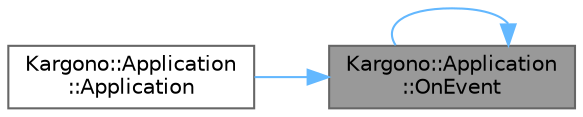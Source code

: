 digraph "Kargono::Application::OnEvent"
{
 // LATEX_PDF_SIZE
  bgcolor="transparent";
  edge [fontname=Helvetica,fontsize=10,labelfontname=Helvetica,labelfontsize=10];
  node [fontname=Helvetica,fontsize=10,shape=box,height=0.2,width=0.4];
  rankdir="RL";
  Node1 [id="Node000001",label="Kargono::Application\l::OnEvent",height=0.2,width=0.4,color="gray40", fillcolor="grey60", style="filled", fontcolor="black",tooltip="Event handler for events that occur within the application."];
  Node1 -> Node2 [id="edge1_Node000001_Node000002",dir="back",color="steelblue1",style="solid",tooltip=" "];
  Node2 [id="Node000002",label="Kargono::Application\l::Application",height=0.2,width=0.4,color="grey40", fillcolor="white", style="filled",URL="$class_kargono_1_1_application.html#a5013d2d9b4b8a49b26a35a640faee54b",tooltip="Constructor for the Application class."];
  Node1 -> Node1 [id="edge2_Node000001_Node000001",dir="back",color="steelblue1",style="solid",tooltip=" "];
}
